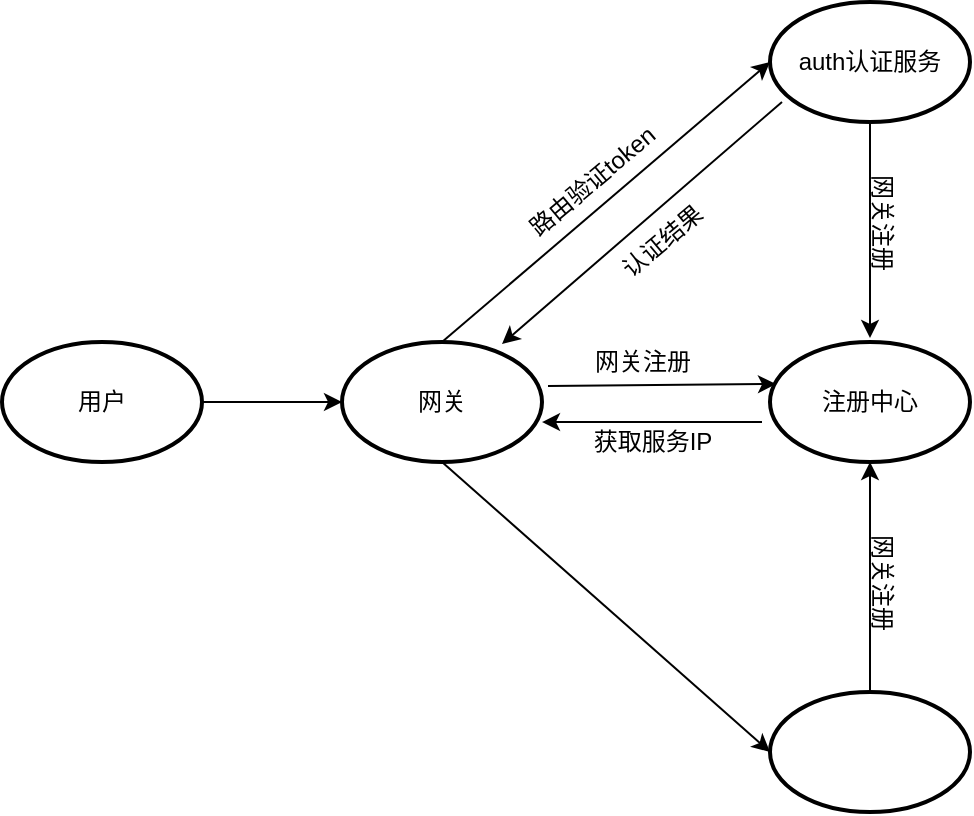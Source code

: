 <mxfile version="14.6.6" type="github">
  <diagram id="XYoPtG_srNe3kuM2UrWh" name="第 1 页">
    <mxGraphModel dx="1422" dy="839" grid="1" gridSize="10" guides="1" tooltips="1" connect="1" arrows="1" fold="1" page="1" pageScale="1" pageWidth="827" pageHeight="1169" math="0" shadow="0">
      <root>
        <mxCell id="0" />
        <mxCell id="1" parent="0" />
        <mxCell id="7F0sp1k4lVNHFU7CK11f-2" value="注册中心" style="strokeWidth=2;html=1;shape=mxgraph.flowchart.start_1;whiteSpace=wrap;" vertex="1" parent="1">
          <mxGeometry x="414" y="410" width="100" height="60" as="geometry" />
        </mxCell>
        <mxCell id="7F0sp1k4lVNHFU7CK11f-3" value="网关" style="strokeWidth=2;html=1;shape=mxgraph.flowchart.start_1;whiteSpace=wrap;" vertex="1" parent="1">
          <mxGeometry x="200" y="410" width="100" height="60" as="geometry" />
        </mxCell>
        <mxCell id="7F0sp1k4lVNHFU7CK11f-6" style="edgeStyle=orthogonalEdgeStyle;rounded=0;orthogonalLoop=1;jettySize=auto;html=1;entryX=0;entryY=0.5;entryDx=0;entryDy=0;entryPerimeter=0;" edge="1" parent="1" source="7F0sp1k4lVNHFU7CK11f-5" target="7F0sp1k4lVNHFU7CK11f-3">
          <mxGeometry relative="1" as="geometry" />
        </mxCell>
        <mxCell id="7F0sp1k4lVNHFU7CK11f-5" value="用户" style="strokeWidth=2;html=1;shape=mxgraph.flowchart.start_1;whiteSpace=wrap;" vertex="1" parent="1">
          <mxGeometry x="30" y="410" width="100" height="60" as="geometry" />
        </mxCell>
        <mxCell id="7F0sp1k4lVNHFU7CK11f-8" value="网关注册" style="text;html=1;align=center;verticalAlign=middle;resizable=0;points=[];autosize=1;strokeColor=none;" vertex="1" parent="1">
          <mxGeometry x="320" y="410" width="60" height="20" as="geometry" />
        </mxCell>
        <mxCell id="7F0sp1k4lVNHFU7CK11f-9" value="获取服务IP" style="text;html=1;align=center;verticalAlign=middle;resizable=0;points=[];autosize=1;strokeColor=none;" vertex="1" parent="1">
          <mxGeometry x="320" y="450" width="70" height="20" as="geometry" />
        </mxCell>
        <mxCell id="7F0sp1k4lVNHFU7CK11f-11" style="edgeStyle=orthogonalEdgeStyle;rounded=0;orthogonalLoop=1;jettySize=auto;html=1;" edge="1" parent="1" source="7F0sp1k4lVNHFU7CK11f-10">
          <mxGeometry relative="1" as="geometry">
            <mxPoint x="464" y="408" as="targetPoint" />
          </mxGeometry>
        </mxCell>
        <mxCell id="7F0sp1k4lVNHFU7CK11f-10" value="auth认证服务" style="strokeWidth=2;html=1;shape=mxgraph.flowchart.start_1;whiteSpace=wrap;" vertex="1" parent="1">
          <mxGeometry x="414" y="240" width="100" height="60" as="geometry" />
        </mxCell>
        <mxCell id="7F0sp1k4lVNHFU7CK11f-13" style="edgeStyle=orthogonalEdgeStyle;rounded=0;orthogonalLoop=1;jettySize=auto;html=1;entryX=0.5;entryY=1;entryDx=0;entryDy=0;entryPerimeter=0;" edge="1" parent="1" source="7F0sp1k4lVNHFU7CK11f-12" target="7F0sp1k4lVNHFU7CK11f-2">
          <mxGeometry relative="1" as="geometry" />
        </mxCell>
        <mxCell id="7F0sp1k4lVNHFU7CK11f-12" value="" style="strokeWidth=2;html=1;shape=mxgraph.flowchart.start_1;whiteSpace=wrap;" vertex="1" parent="1">
          <mxGeometry x="414" y="585" width="100" height="60" as="geometry" />
        </mxCell>
        <mxCell id="7F0sp1k4lVNHFU7CK11f-15" value="" style="endArrow=classic;html=1;entryX=0;entryY=0.5;entryDx=0;entryDy=0;entryPerimeter=0;exitX=0.5;exitY=0;exitDx=0;exitDy=0;exitPerimeter=0;" edge="1" parent="1" source="7F0sp1k4lVNHFU7CK11f-3" target="7F0sp1k4lVNHFU7CK11f-10">
          <mxGeometry width="50" height="50" relative="1" as="geometry">
            <mxPoint x="390" y="450" as="sourcePoint" />
            <mxPoint x="440" y="400" as="targetPoint" />
            <Array as="points" />
          </mxGeometry>
        </mxCell>
        <mxCell id="7F0sp1k4lVNHFU7CK11f-16" value="" style="endArrow=classic;html=1;entryX=0;entryY=0.5;entryDx=0;entryDy=0;entryPerimeter=0;exitX=0.5;exitY=1;exitDx=0;exitDy=0;exitPerimeter=0;" edge="1" parent="1" source="7F0sp1k4lVNHFU7CK11f-3" target="7F0sp1k4lVNHFU7CK11f-12">
          <mxGeometry width="50" height="50" relative="1" as="geometry">
            <mxPoint x="260" y="420" as="sourcePoint" />
            <mxPoint x="374" y="300" as="targetPoint" />
            <Array as="points" />
          </mxGeometry>
        </mxCell>
        <mxCell id="7F0sp1k4lVNHFU7CK11f-18" value="路由验证token" style="text;html=1;align=center;verticalAlign=middle;resizable=0;points=[];autosize=1;strokeColor=none;rotation=-40;" vertex="1" parent="1">
          <mxGeometry x="280" y="320" width="90" height="20" as="geometry" />
        </mxCell>
        <mxCell id="7F0sp1k4lVNHFU7CK11f-22" value="" style="endArrow=classic;html=1;exitX=1.03;exitY=0.367;exitDx=0;exitDy=0;exitPerimeter=0;entryX=0.03;entryY=0.35;entryDx=0;entryDy=0;entryPerimeter=0;" edge="1" parent="1" source="7F0sp1k4lVNHFU7CK11f-3" target="7F0sp1k4lVNHFU7CK11f-2">
          <mxGeometry width="50" height="50" relative="1" as="geometry">
            <mxPoint x="350" y="480" as="sourcePoint" />
            <mxPoint x="400" y="430" as="targetPoint" />
          </mxGeometry>
        </mxCell>
        <mxCell id="7F0sp1k4lVNHFU7CK11f-23" value="" style="endArrow=classic;html=1;entryX=1;entryY=0.667;entryDx=0;entryDy=0;entryPerimeter=0;" edge="1" parent="1" target="7F0sp1k4lVNHFU7CK11f-3">
          <mxGeometry width="50" height="50" relative="1" as="geometry">
            <mxPoint x="410" y="450" as="sourcePoint" />
            <mxPoint x="440" y="400" as="targetPoint" />
          </mxGeometry>
        </mxCell>
        <mxCell id="7F0sp1k4lVNHFU7CK11f-25" value="" style="endArrow=classic;html=1;entryX=0.8;entryY=0.017;entryDx=0;entryDy=0;entryPerimeter=0;exitX=0.06;exitY=0.833;exitDx=0;exitDy=0;exitPerimeter=0;" edge="1" parent="1" source="7F0sp1k4lVNHFU7CK11f-10" target="7F0sp1k4lVNHFU7CK11f-3">
          <mxGeometry width="50" height="50" relative="1" as="geometry">
            <mxPoint x="390" y="450" as="sourcePoint" />
            <mxPoint x="440" y="400" as="targetPoint" />
          </mxGeometry>
        </mxCell>
        <mxCell id="7F0sp1k4lVNHFU7CK11f-26" value="认证结果" style="text;html=1;align=center;verticalAlign=middle;resizable=0;points=[];autosize=1;strokeColor=none;rotation=-40;" vertex="1" parent="1">
          <mxGeometry x="330" y="350" width="60" height="20" as="geometry" />
        </mxCell>
        <mxCell id="7F0sp1k4lVNHFU7CK11f-27" value="网关注册" style="text;html=1;align=center;verticalAlign=middle;resizable=0;points=[];autosize=1;strokeColor=none;rotation=90;" vertex="1" parent="1">
          <mxGeometry x="440" y="340" width="60" height="20" as="geometry" />
        </mxCell>
        <mxCell id="7F0sp1k4lVNHFU7CK11f-29" value="网关注册" style="text;html=1;align=center;verticalAlign=middle;resizable=0;points=[];autosize=1;strokeColor=none;rotation=90;" vertex="1" parent="1">
          <mxGeometry x="440" y="520" width="60" height="20" as="geometry" />
        </mxCell>
      </root>
    </mxGraphModel>
  </diagram>
</mxfile>
